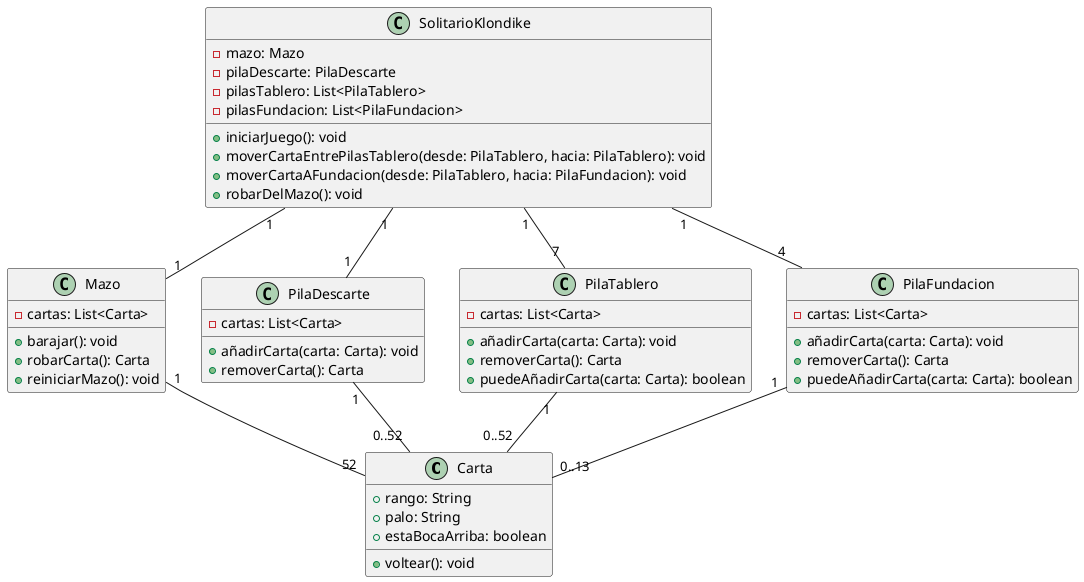 @startuml Solitario 
class Carta {
    +rango: String
    +palo: String
    +estaBocaArriba: boolean
    +voltear(): void
}

class Mazo {
    -cartas: List<Carta>
    +barajar(): void
    +robarCarta(): Carta
    +reiniciarMazo(): void
}

class PilaDescarte {
    -cartas: List<Carta>
    +añadirCarta(carta: Carta): void
    +removerCarta(): Carta
}

class PilaTablero {
    -cartas: List<Carta>
    +añadirCarta(carta: Carta): void
    +removerCarta(): Carta
    +puedeAñadirCarta(carta: Carta): boolean
}

class PilaFundacion {
    -cartas: List<Carta>
    +añadirCarta(carta: Carta): void
    +removerCarta(): Carta
    +puedeAñadirCarta(carta: Carta): boolean
}

class SolitarioKlondike {
    -mazo: Mazo
    -pilaDescarte: PilaDescarte
    -pilasTablero: List<PilaTablero>
    -pilasFundacion: List<PilaFundacion>
    +iniciarJuego(): void
    +moverCartaEntrePilasTablero(desde: PilaTablero, hacia: PilaTablero): void
    +moverCartaAFundacion(desde: PilaTablero, hacia: PilaFundacion): void
    +robarDelMazo(): void
}

Mazo "1" -- "52" Carta
PilaTablero "1" -- "0..52" Carta
PilaFundacion "1" -- "0..13" Carta
PilaDescarte "1" -- "0..52" Carta
SolitarioKlondike "1" -- "1" Mazo
SolitarioKlondike "1" -- "1" PilaDescarte
SolitarioKlondike "1" -- "7" PilaTablero
SolitarioKlondike "1" -- "4" PilaFundacion

@enduml
